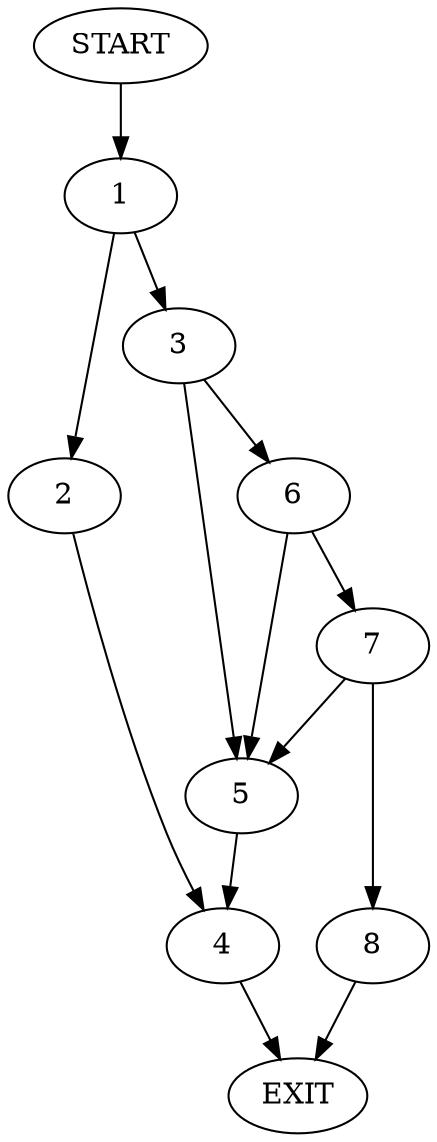digraph {
0 [label="START"]
9 [label="EXIT"]
0 -> 1
1 -> 2
1 -> 3
2 -> 4
3 -> 5
3 -> 6
4 -> 9
5 -> 4
6 -> 7
6 -> 5
7 -> 5
7 -> 8
8 -> 9
}
